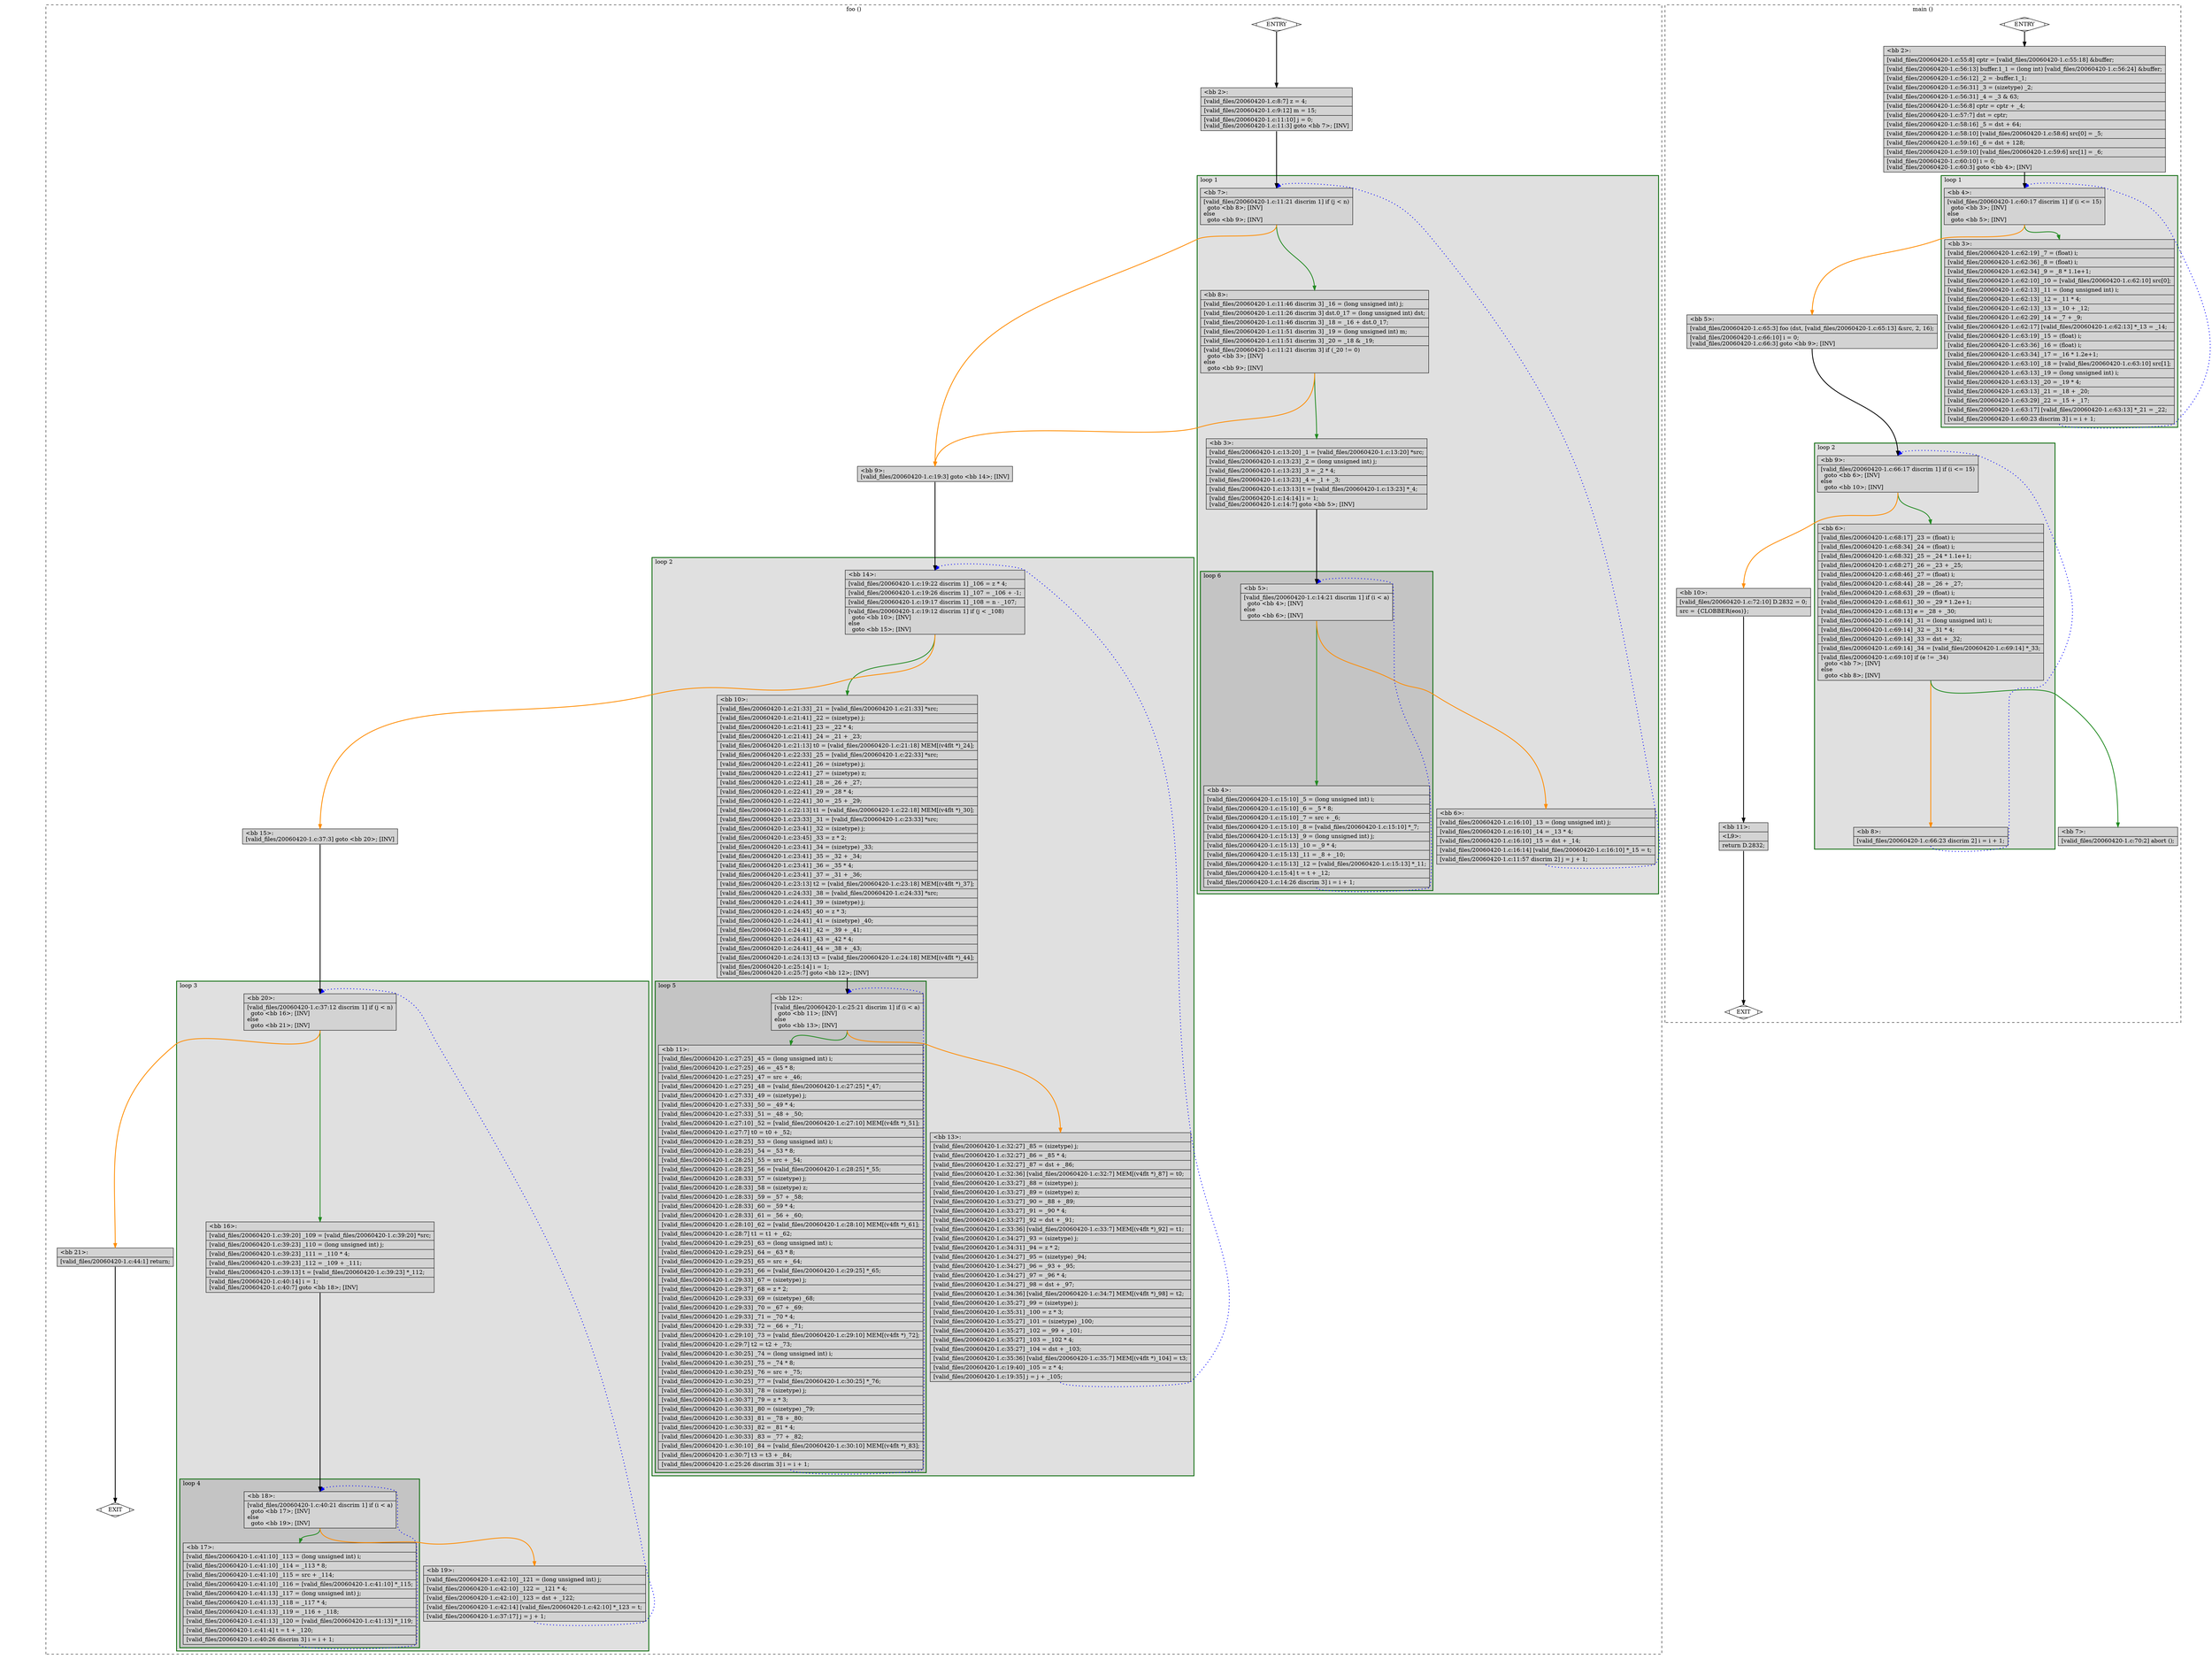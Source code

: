 digraph "a-20060420-1.c.015t.cfg" {
overlap=false;
subgraph "cluster_foo" {
	style="dashed";
	color="black";
	label="foo ()";
	subgraph cluster_0_3 {
	style="filled";
	color="darkgreen";
	fillcolor="grey88";
	label="loop 3";
	labeljust=l;
	penwidth=2;
	subgraph cluster_0_4 {
	style="filled";
	color="darkgreen";
	fillcolor="grey77";
	label="loop 4";
	labeljust=l;
	penwidth=2;
	fn_0_basic_block_18 [shape=record,style=filled,fillcolor=lightgrey,label="{\<bb\ 18\>:\l\
|[valid_files/20060420-1.c:40:21\ discrim\ 1]\ if\ (i\ \<\ a)\l\
\ \ goto\ \<bb\ 17\>;\ [INV]\l\
else\l\
\ \ goto\ \<bb\ 19\>;\ [INV]\l\
}"];

	fn_0_basic_block_17 [shape=record,style=filled,fillcolor=lightgrey,label="{\<bb\ 17\>:\l\
|[valid_files/20060420-1.c:41:10]\ _113\ =\ (long\ unsigned\ int)\ i;\l\
|[valid_files/20060420-1.c:41:10]\ _114\ =\ _113\ *\ 8;\l\
|[valid_files/20060420-1.c:41:10]\ _115\ =\ src\ +\ _114;\l\
|[valid_files/20060420-1.c:41:10]\ _116\ =\ [valid_files/20060420-1.c:41:10]\ *_115;\l\
|[valid_files/20060420-1.c:41:13]\ _117\ =\ (long\ unsigned\ int)\ j;\l\
|[valid_files/20060420-1.c:41:13]\ _118\ =\ _117\ *\ 4;\l\
|[valid_files/20060420-1.c:41:13]\ _119\ =\ _116\ +\ _118;\l\
|[valid_files/20060420-1.c:41:13]\ _120\ =\ [valid_files/20060420-1.c:41:13]\ *_119;\l\
|[valid_files/20060420-1.c:41:4]\ t\ =\ t\ +\ _120;\l\
|[valid_files/20060420-1.c:40:26\ discrim\ 3]\ i\ =\ i\ +\ 1;\l\
}"];

	}
	fn_0_basic_block_20 [shape=record,style=filled,fillcolor=lightgrey,label="{\<bb\ 20\>:\l\
|[valid_files/20060420-1.c:37:12\ discrim\ 1]\ if\ (j\ \<\ n)\l\
\ \ goto\ \<bb\ 16\>;\ [INV]\l\
else\l\
\ \ goto\ \<bb\ 21\>;\ [INV]\l\
}"];

	fn_0_basic_block_16 [shape=record,style=filled,fillcolor=lightgrey,label="{\<bb\ 16\>:\l\
|[valid_files/20060420-1.c:39:20]\ _109\ =\ [valid_files/20060420-1.c:39:20]\ *src;\l\
|[valid_files/20060420-1.c:39:23]\ _110\ =\ (long\ unsigned\ int)\ j;\l\
|[valid_files/20060420-1.c:39:23]\ _111\ =\ _110\ *\ 4;\l\
|[valid_files/20060420-1.c:39:23]\ _112\ =\ _109\ +\ _111;\l\
|[valid_files/20060420-1.c:39:13]\ t\ =\ [valid_files/20060420-1.c:39:23]\ *_112;\l\
|[valid_files/20060420-1.c:40:14]\ i\ =\ 1;\l\
[valid_files/20060420-1.c:40:7]\ goto\ \<bb\ 18\>;\ [INV]\l\
}"];

	fn_0_basic_block_19 [shape=record,style=filled,fillcolor=lightgrey,label="{\<bb\ 19\>:\l\
|[valid_files/20060420-1.c:42:10]\ _121\ =\ (long\ unsigned\ int)\ j;\l\
|[valid_files/20060420-1.c:42:10]\ _122\ =\ _121\ *\ 4;\l\
|[valid_files/20060420-1.c:42:10]\ _123\ =\ dst\ +\ _122;\l\
|[valid_files/20060420-1.c:42:14]\ [valid_files/20060420-1.c:42:10]\ *_123\ =\ t;\l\
|[valid_files/20060420-1.c:37:17]\ j\ =\ j\ +\ 1;\l\
}"];

	}
	subgraph cluster_0_2 {
	style="filled";
	color="darkgreen";
	fillcolor="grey88";
	label="loop 2";
	labeljust=l;
	penwidth=2;
	subgraph cluster_0_5 {
	style="filled";
	color="darkgreen";
	fillcolor="grey77";
	label="loop 5";
	labeljust=l;
	penwidth=2;
	fn_0_basic_block_12 [shape=record,style=filled,fillcolor=lightgrey,label="{\<bb\ 12\>:\l\
|[valid_files/20060420-1.c:25:21\ discrim\ 1]\ if\ (i\ \<\ a)\l\
\ \ goto\ \<bb\ 11\>;\ [INV]\l\
else\l\
\ \ goto\ \<bb\ 13\>;\ [INV]\l\
}"];

	fn_0_basic_block_11 [shape=record,style=filled,fillcolor=lightgrey,label="{\<bb\ 11\>:\l\
|[valid_files/20060420-1.c:27:25]\ _45\ =\ (long\ unsigned\ int)\ i;\l\
|[valid_files/20060420-1.c:27:25]\ _46\ =\ _45\ *\ 8;\l\
|[valid_files/20060420-1.c:27:25]\ _47\ =\ src\ +\ _46;\l\
|[valid_files/20060420-1.c:27:25]\ _48\ =\ [valid_files/20060420-1.c:27:25]\ *_47;\l\
|[valid_files/20060420-1.c:27:33]\ _49\ =\ (sizetype)\ j;\l\
|[valid_files/20060420-1.c:27:33]\ _50\ =\ _49\ *\ 4;\l\
|[valid_files/20060420-1.c:27:33]\ _51\ =\ _48\ +\ _50;\l\
|[valid_files/20060420-1.c:27:10]\ _52\ =\ [valid_files/20060420-1.c:27:10]\ MEM[(v4flt\ *)_51];\l\
|[valid_files/20060420-1.c:27:7]\ t0\ =\ t0\ +\ _52;\l\
|[valid_files/20060420-1.c:28:25]\ _53\ =\ (long\ unsigned\ int)\ i;\l\
|[valid_files/20060420-1.c:28:25]\ _54\ =\ _53\ *\ 8;\l\
|[valid_files/20060420-1.c:28:25]\ _55\ =\ src\ +\ _54;\l\
|[valid_files/20060420-1.c:28:25]\ _56\ =\ [valid_files/20060420-1.c:28:25]\ *_55;\l\
|[valid_files/20060420-1.c:28:33]\ _57\ =\ (sizetype)\ j;\l\
|[valid_files/20060420-1.c:28:33]\ _58\ =\ (sizetype)\ z;\l\
|[valid_files/20060420-1.c:28:33]\ _59\ =\ _57\ +\ _58;\l\
|[valid_files/20060420-1.c:28:33]\ _60\ =\ _59\ *\ 4;\l\
|[valid_files/20060420-1.c:28:33]\ _61\ =\ _56\ +\ _60;\l\
|[valid_files/20060420-1.c:28:10]\ _62\ =\ [valid_files/20060420-1.c:28:10]\ MEM[(v4flt\ *)_61];\l\
|[valid_files/20060420-1.c:28:7]\ t1\ =\ t1\ +\ _62;\l\
|[valid_files/20060420-1.c:29:25]\ _63\ =\ (long\ unsigned\ int)\ i;\l\
|[valid_files/20060420-1.c:29:25]\ _64\ =\ _63\ *\ 8;\l\
|[valid_files/20060420-1.c:29:25]\ _65\ =\ src\ +\ _64;\l\
|[valid_files/20060420-1.c:29:25]\ _66\ =\ [valid_files/20060420-1.c:29:25]\ *_65;\l\
|[valid_files/20060420-1.c:29:33]\ _67\ =\ (sizetype)\ j;\l\
|[valid_files/20060420-1.c:29:37]\ _68\ =\ z\ *\ 2;\l\
|[valid_files/20060420-1.c:29:33]\ _69\ =\ (sizetype)\ _68;\l\
|[valid_files/20060420-1.c:29:33]\ _70\ =\ _67\ +\ _69;\l\
|[valid_files/20060420-1.c:29:33]\ _71\ =\ _70\ *\ 4;\l\
|[valid_files/20060420-1.c:29:33]\ _72\ =\ _66\ +\ _71;\l\
|[valid_files/20060420-1.c:29:10]\ _73\ =\ [valid_files/20060420-1.c:29:10]\ MEM[(v4flt\ *)_72];\l\
|[valid_files/20060420-1.c:29:7]\ t2\ =\ t2\ +\ _73;\l\
|[valid_files/20060420-1.c:30:25]\ _74\ =\ (long\ unsigned\ int)\ i;\l\
|[valid_files/20060420-1.c:30:25]\ _75\ =\ _74\ *\ 8;\l\
|[valid_files/20060420-1.c:30:25]\ _76\ =\ src\ +\ _75;\l\
|[valid_files/20060420-1.c:30:25]\ _77\ =\ [valid_files/20060420-1.c:30:25]\ *_76;\l\
|[valid_files/20060420-1.c:30:33]\ _78\ =\ (sizetype)\ j;\l\
|[valid_files/20060420-1.c:30:37]\ _79\ =\ z\ *\ 3;\l\
|[valid_files/20060420-1.c:30:33]\ _80\ =\ (sizetype)\ _79;\l\
|[valid_files/20060420-1.c:30:33]\ _81\ =\ _78\ +\ _80;\l\
|[valid_files/20060420-1.c:30:33]\ _82\ =\ _81\ *\ 4;\l\
|[valid_files/20060420-1.c:30:33]\ _83\ =\ _77\ +\ _82;\l\
|[valid_files/20060420-1.c:30:10]\ _84\ =\ [valid_files/20060420-1.c:30:10]\ MEM[(v4flt\ *)_83];\l\
|[valid_files/20060420-1.c:30:7]\ t3\ =\ t3\ +\ _84;\l\
|[valid_files/20060420-1.c:25:26\ discrim\ 3]\ i\ =\ i\ +\ 1;\l\
}"];

	}
	fn_0_basic_block_14 [shape=record,style=filled,fillcolor=lightgrey,label="{\<bb\ 14\>:\l\
|[valid_files/20060420-1.c:19:22\ discrim\ 1]\ _106\ =\ z\ *\ 4;\l\
|[valid_files/20060420-1.c:19:26\ discrim\ 1]\ _107\ =\ _106\ +\ -1;\l\
|[valid_files/20060420-1.c:19:17\ discrim\ 1]\ _108\ =\ n\ -\ _107;\l\
|[valid_files/20060420-1.c:19:12\ discrim\ 1]\ if\ (j\ \<\ _108)\l\
\ \ goto\ \<bb\ 10\>;\ [INV]\l\
else\l\
\ \ goto\ \<bb\ 15\>;\ [INV]\l\
}"];

	fn_0_basic_block_10 [shape=record,style=filled,fillcolor=lightgrey,label="{\<bb\ 10\>:\l\
|[valid_files/20060420-1.c:21:33]\ _21\ =\ [valid_files/20060420-1.c:21:33]\ *src;\l\
|[valid_files/20060420-1.c:21:41]\ _22\ =\ (sizetype)\ j;\l\
|[valid_files/20060420-1.c:21:41]\ _23\ =\ _22\ *\ 4;\l\
|[valid_files/20060420-1.c:21:41]\ _24\ =\ _21\ +\ _23;\l\
|[valid_files/20060420-1.c:21:13]\ t0\ =\ [valid_files/20060420-1.c:21:18]\ MEM[(v4flt\ *)_24];\l\
|[valid_files/20060420-1.c:22:33]\ _25\ =\ [valid_files/20060420-1.c:22:33]\ *src;\l\
|[valid_files/20060420-1.c:22:41]\ _26\ =\ (sizetype)\ j;\l\
|[valid_files/20060420-1.c:22:41]\ _27\ =\ (sizetype)\ z;\l\
|[valid_files/20060420-1.c:22:41]\ _28\ =\ _26\ +\ _27;\l\
|[valid_files/20060420-1.c:22:41]\ _29\ =\ _28\ *\ 4;\l\
|[valid_files/20060420-1.c:22:41]\ _30\ =\ _25\ +\ _29;\l\
|[valid_files/20060420-1.c:22:13]\ t1\ =\ [valid_files/20060420-1.c:22:18]\ MEM[(v4flt\ *)_30];\l\
|[valid_files/20060420-1.c:23:33]\ _31\ =\ [valid_files/20060420-1.c:23:33]\ *src;\l\
|[valid_files/20060420-1.c:23:41]\ _32\ =\ (sizetype)\ j;\l\
|[valid_files/20060420-1.c:23:45]\ _33\ =\ z\ *\ 2;\l\
|[valid_files/20060420-1.c:23:41]\ _34\ =\ (sizetype)\ _33;\l\
|[valid_files/20060420-1.c:23:41]\ _35\ =\ _32\ +\ _34;\l\
|[valid_files/20060420-1.c:23:41]\ _36\ =\ _35\ *\ 4;\l\
|[valid_files/20060420-1.c:23:41]\ _37\ =\ _31\ +\ _36;\l\
|[valid_files/20060420-1.c:23:13]\ t2\ =\ [valid_files/20060420-1.c:23:18]\ MEM[(v4flt\ *)_37];\l\
|[valid_files/20060420-1.c:24:33]\ _38\ =\ [valid_files/20060420-1.c:24:33]\ *src;\l\
|[valid_files/20060420-1.c:24:41]\ _39\ =\ (sizetype)\ j;\l\
|[valid_files/20060420-1.c:24:45]\ _40\ =\ z\ *\ 3;\l\
|[valid_files/20060420-1.c:24:41]\ _41\ =\ (sizetype)\ _40;\l\
|[valid_files/20060420-1.c:24:41]\ _42\ =\ _39\ +\ _41;\l\
|[valid_files/20060420-1.c:24:41]\ _43\ =\ _42\ *\ 4;\l\
|[valid_files/20060420-1.c:24:41]\ _44\ =\ _38\ +\ _43;\l\
|[valid_files/20060420-1.c:24:13]\ t3\ =\ [valid_files/20060420-1.c:24:18]\ MEM[(v4flt\ *)_44];\l\
|[valid_files/20060420-1.c:25:14]\ i\ =\ 1;\l\
[valid_files/20060420-1.c:25:7]\ goto\ \<bb\ 12\>;\ [INV]\l\
}"];

	fn_0_basic_block_13 [shape=record,style=filled,fillcolor=lightgrey,label="{\<bb\ 13\>:\l\
|[valid_files/20060420-1.c:32:27]\ _85\ =\ (sizetype)\ j;\l\
|[valid_files/20060420-1.c:32:27]\ _86\ =\ _85\ *\ 4;\l\
|[valid_files/20060420-1.c:32:27]\ _87\ =\ dst\ +\ _86;\l\
|[valid_files/20060420-1.c:32:36]\ [valid_files/20060420-1.c:32:7]\ MEM[(v4flt\ *)_87]\ =\ t0;\l\
|[valid_files/20060420-1.c:33:27]\ _88\ =\ (sizetype)\ j;\l\
|[valid_files/20060420-1.c:33:27]\ _89\ =\ (sizetype)\ z;\l\
|[valid_files/20060420-1.c:33:27]\ _90\ =\ _88\ +\ _89;\l\
|[valid_files/20060420-1.c:33:27]\ _91\ =\ _90\ *\ 4;\l\
|[valid_files/20060420-1.c:33:27]\ _92\ =\ dst\ +\ _91;\l\
|[valid_files/20060420-1.c:33:36]\ [valid_files/20060420-1.c:33:7]\ MEM[(v4flt\ *)_92]\ =\ t1;\l\
|[valid_files/20060420-1.c:34:27]\ _93\ =\ (sizetype)\ j;\l\
|[valid_files/20060420-1.c:34:31]\ _94\ =\ z\ *\ 2;\l\
|[valid_files/20060420-1.c:34:27]\ _95\ =\ (sizetype)\ _94;\l\
|[valid_files/20060420-1.c:34:27]\ _96\ =\ _93\ +\ _95;\l\
|[valid_files/20060420-1.c:34:27]\ _97\ =\ _96\ *\ 4;\l\
|[valid_files/20060420-1.c:34:27]\ _98\ =\ dst\ +\ _97;\l\
|[valid_files/20060420-1.c:34:36]\ [valid_files/20060420-1.c:34:7]\ MEM[(v4flt\ *)_98]\ =\ t2;\l\
|[valid_files/20060420-1.c:35:27]\ _99\ =\ (sizetype)\ j;\l\
|[valid_files/20060420-1.c:35:31]\ _100\ =\ z\ *\ 3;\l\
|[valid_files/20060420-1.c:35:27]\ _101\ =\ (sizetype)\ _100;\l\
|[valid_files/20060420-1.c:35:27]\ _102\ =\ _99\ +\ _101;\l\
|[valid_files/20060420-1.c:35:27]\ _103\ =\ _102\ *\ 4;\l\
|[valid_files/20060420-1.c:35:27]\ _104\ =\ dst\ +\ _103;\l\
|[valid_files/20060420-1.c:35:36]\ [valid_files/20060420-1.c:35:7]\ MEM[(v4flt\ *)_104]\ =\ t3;\l\
|[valid_files/20060420-1.c:19:40]\ _105\ =\ z\ *\ 4;\l\
|[valid_files/20060420-1.c:19:35]\ j\ =\ j\ +\ _105;\l\
}"];

	}
	subgraph cluster_0_1 {
	style="filled";
	color="darkgreen";
	fillcolor="grey88";
	label="loop 1";
	labeljust=l;
	penwidth=2;
	subgraph cluster_0_6 {
	style="filled";
	color="darkgreen";
	fillcolor="grey77";
	label="loop 6";
	labeljust=l;
	penwidth=2;
	fn_0_basic_block_5 [shape=record,style=filled,fillcolor=lightgrey,label="{\<bb\ 5\>:\l\
|[valid_files/20060420-1.c:14:21\ discrim\ 1]\ if\ (i\ \<\ a)\l\
\ \ goto\ \<bb\ 4\>;\ [INV]\l\
else\l\
\ \ goto\ \<bb\ 6\>;\ [INV]\l\
}"];

	fn_0_basic_block_4 [shape=record,style=filled,fillcolor=lightgrey,label="{\<bb\ 4\>:\l\
|[valid_files/20060420-1.c:15:10]\ _5\ =\ (long\ unsigned\ int)\ i;\l\
|[valid_files/20060420-1.c:15:10]\ _6\ =\ _5\ *\ 8;\l\
|[valid_files/20060420-1.c:15:10]\ _7\ =\ src\ +\ _6;\l\
|[valid_files/20060420-1.c:15:10]\ _8\ =\ [valid_files/20060420-1.c:15:10]\ *_7;\l\
|[valid_files/20060420-1.c:15:13]\ _9\ =\ (long\ unsigned\ int)\ j;\l\
|[valid_files/20060420-1.c:15:13]\ _10\ =\ _9\ *\ 4;\l\
|[valid_files/20060420-1.c:15:13]\ _11\ =\ _8\ +\ _10;\l\
|[valid_files/20060420-1.c:15:13]\ _12\ =\ [valid_files/20060420-1.c:15:13]\ *_11;\l\
|[valid_files/20060420-1.c:15:4]\ t\ =\ t\ +\ _12;\l\
|[valid_files/20060420-1.c:14:26\ discrim\ 3]\ i\ =\ i\ +\ 1;\l\
}"];

	}
	fn_0_basic_block_7 [shape=record,style=filled,fillcolor=lightgrey,label="{\<bb\ 7\>:\l\
|[valid_files/20060420-1.c:11:21\ discrim\ 1]\ if\ (j\ \<\ n)\l\
\ \ goto\ \<bb\ 8\>;\ [INV]\l\
else\l\
\ \ goto\ \<bb\ 9\>;\ [INV]\l\
}"];

	fn_0_basic_block_8 [shape=record,style=filled,fillcolor=lightgrey,label="{\<bb\ 8\>:\l\
|[valid_files/20060420-1.c:11:46\ discrim\ 3]\ _16\ =\ (long\ unsigned\ int)\ j;\l\
|[valid_files/20060420-1.c:11:26\ discrim\ 3]\ dst.0_17\ =\ (long\ unsigned\ int)\ dst;\l\
|[valid_files/20060420-1.c:11:46\ discrim\ 3]\ _18\ =\ _16\ +\ dst.0_17;\l\
|[valid_files/20060420-1.c:11:51\ discrim\ 3]\ _19\ =\ (long\ unsigned\ int)\ m;\l\
|[valid_files/20060420-1.c:11:51\ discrim\ 3]\ _20\ =\ _18\ &\ _19;\l\
|[valid_files/20060420-1.c:11:21\ discrim\ 3]\ if\ (_20\ !=\ 0)\l\
\ \ goto\ \<bb\ 3\>;\ [INV]\l\
else\l\
\ \ goto\ \<bb\ 9\>;\ [INV]\l\
}"];

	fn_0_basic_block_3 [shape=record,style=filled,fillcolor=lightgrey,label="{\<bb\ 3\>:\l\
|[valid_files/20060420-1.c:13:20]\ _1\ =\ [valid_files/20060420-1.c:13:20]\ *src;\l\
|[valid_files/20060420-1.c:13:23]\ _2\ =\ (long\ unsigned\ int)\ j;\l\
|[valid_files/20060420-1.c:13:23]\ _3\ =\ _2\ *\ 4;\l\
|[valid_files/20060420-1.c:13:23]\ _4\ =\ _1\ +\ _3;\l\
|[valid_files/20060420-1.c:13:13]\ t\ =\ [valid_files/20060420-1.c:13:23]\ *_4;\l\
|[valid_files/20060420-1.c:14:14]\ i\ =\ 1;\l\
[valid_files/20060420-1.c:14:7]\ goto\ \<bb\ 5\>;\ [INV]\l\
}"];

	fn_0_basic_block_6 [shape=record,style=filled,fillcolor=lightgrey,label="{\<bb\ 6\>:\l\
|[valid_files/20060420-1.c:16:10]\ _13\ =\ (long\ unsigned\ int)\ j;\l\
|[valid_files/20060420-1.c:16:10]\ _14\ =\ _13\ *\ 4;\l\
|[valid_files/20060420-1.c:16:10]\ _15\ =\ dst\ +\ _14;\l\
|[valid_files/20060420-1.c:16:14]\ [valid_files/20060420-1.c:16:10]\ *_15\ =\ t;\l\
|[valid_files/20060420-1.c:11:57\ discrim\ 2]\ j\ =\ j\ +\ 1;\l\
}"];

	}
	fn_0_basic_block_0 [shape=Mdiamond,style=filled,fillcolor=white,label="ENTRY"];

	fn_0_basic_block_1 [shape=Mdiamond,style=filled,fillcolor=white,label="EXIT"];

	fn_0_basic_block_2 [shape=record,style=filled,fillcolor=lightgrey,label="{\<bb\ 2\>:\l\
|[valid_files/20060420-1.c:8:7]\ z\ =\ 4;\l\
|[valid_files/20060420-1.c:9:12]\ m\ =\ 15;\l\
|[valid_files/20060420-1.c:11:10]\ j\ =\ 0;\l\
[valid_files/20060420-1.c:11:3]\ goto\ \<bb\ 7\>;\ [INV]\l\
}"];

	fn_0_basic_block_9 [shape=record,style=filled,fillcolor=lightgrey,label="{\<bb\ 9\>:\l\
[valid_files/20060420-1.c:19:3]\ goto\ \<bb\ 14\>;\ [INV]\l\
}"];

	fn_0_basic_block_15 [shape=record,style=filled,fillcolor=lightgrey,label="{\<bb\ 15\>:\l\
[valid_files/20060420-1.c:37:3]\ goto\ \<bb\ 20\>;\ [INV]\l\
}"];

	fn_0_basic_block_21 [shape=record,style=filled,fillcolor=lightgrey,label="{\<bb\ 21\>:\l\
|[valid_files/20060420-1.c:44:1]\ return;\l\
}"];

	fn_0_basic_block_0:s -> fn_0_basic_block_2:n [style="solid,bold",color=black,weight=100,constraint=true];
	fn_0_basic_block_2:s -> fn_0_basic_block_7:n [style="solid,bold",color=black,weight=100,constraint=true];
	fn_0_basic_block_3:s -> fn_0_basic_block_5:n [style="solid,bold",color=black,weight=100,constraint=true];
	fn_0_basic_block_4:s -> fn_0_basic_block_5:n [style="dotted,bold",color=blue,weight=10,constraint=false];
	fn_0_basic_block_5:s -> fn_0_basic_block_4:n [style="solid,bold",color=forestgreen,weight=10,constraint=true];
	fn_0_basic_block_5:s -> fn_0_basic_block_6:n [style="solid,bold",color=darkorange,weight=10,constraint=true];
	fn_0_basic_block_6:s -> fn_0_basic_block_7:n [style="dotted,bold",color=blue,weight=10,constraint=false];
	fn_0_basic_block_7:s -> fn_0_basic_block_8:n [style="solid,bold",color=forestgreen,weight=10,constraint=true];
	fn_0_basic_block_7:s -> fn_0_basic_block_9:n [style="solid,bold",color=darkorange,weight=10,constraint=true];
	fn_0_basic_block_8:s -> fn_0_basic_block_3:n [style="solid,bold",color=forestgreen,weight=10,constraint=true];
	fn_0_basic_block_8:s -> fn_0_basic_block_9:n [style="solid,bold",color=darkorange,weight=10,constraint=true];
	fn_0_basic_block_9:s -> fn_0_basic_block_14:n [style="solid,bold",color=black,weight=100,constraint=true];
	fn_0_basic_block_10:s -> fn_0_basic_block_12:n [style="solid,bold",color=black,weight=100,constraint=true];
	fn_0_basic_block_11:s -> fn_0_basic_block_12:n [style="dotted,bold",color=blue,weight=10,constraint=false];
	fn_0_basic_block_12:s -> fn_0_basic_block_11:n [style="solid,bold",color=forestgreen,weight=10,constraint=true];
	fn_0_basic_block_12:s -> fn_0_basic_block_13:n [style="solid,bold",color=darkorange,weight=10,constraint=true];
	fn_0_basic_block_13:s -> fn_0_basic_block_14:n [style="dotted,bold",color=blue,weight=10,constraint=false];
	fn_0_basic_block_14:s -> fn_0_basic_block_10:n [style="solid,bold",color=forestgreen,weight=10,constraint=true];
	fn_0_basic_block_14:s -> fn_0_basic_block_15:n [style="solid,bold",color=darkorange,weight=10,constraint=true];
	fn_0_basic_block_15:s -> fn_0_basic_block_20:n [style="solid,bold",color=black,weight=100,constraint=true];
	fn_0_basic_block_16:s -> fn_0_basic_block_18:n [style="solid,bold",color=black,weight=100,constraint=true];
	fn_0_basic_block_17:s -> fn_0_basic_block_18:n [style="dotted,bold",color=blue,weight=10,constraint=false];
	fn_0_basic_block_18:s -> fn_0_basic_block_17:n [style="solid,bold",color=forestgreen,weight=10,constraint=true];
	fn_0_basic_block_18:s -> fn_0_basic_block_19:n [style="solid,bold",color=darkorange,weight=10,constraint=true];
	fn_0_basic_block_19:s -> fn_0_basic_block_20:n [style="dotted,bold",color=blue,weight=10,constraint=false];
	fn_0_basic_block_20:s -> fn_0_basic_block_16:n [style="solid,bold",color=forestgreen,weight=10,constraint=true];
	fn_0_basic_block_20:s -> fn_0_basic_block_21:n [style="solid,bold",color=darkorange,weight=10,constraint=true];
	fn_0_basic_block_21:s -> fn_0_basic_block_1:n [style="solid,bold",color=black,weight=10,constraint=true];
	fn_0_basic_block_0:s -> fn_0_basic_block_1:n [style="invis",constraint=true];
}
subgraph "cluster_main" {
	style="dashed";
	color="black";
	label="main ()";
	subgraph cluster_1_2 {
	style="filled";
	color="darkgreen";
	fillcolor="grey88";
	label="loop 2";
	labeljust=l;
	penwidth=2;
	fn_1_basic_block_9 [shape=record,style=filled,fillcolor=lightgrey,label="{\<bb\ 9\>:\l\
|[valid_files/20060420-1.c:66:17\ discrim\ 1]\ if\ (i\ \<=\ 15)\l\
\ \ goto\ \<bb\ 6\>;\ [INV]\l\
else\l\
\ \ goto\ \<bb\ 10\>;\ [INV]\l\
}"];

	fn_1_basic_block_6 [shape=record,style=filled,fillcolor=lightgrey,label="{\<bb\ 6\>:\l\
|[valid_files/20060420-1.c:68:17]\ _23\ =\ (float)\ i;\l\
|[valid_files/20060420-1.c:68:34]\ _24\ =\ (float)\ i;\l\
|[valid_files/20060420-1.c:68:32]\ _25\ =\ _24\ *\ 1.1e+1;\l\
|[valid_files/20060420-1.c:68:27]\ _26\ =\ _23\ +\ _25;\l\
|[valid_files/20060420-1.c:68:46]\ _27\ =\ (float)\ i;\l\
|[valid_files/20060420-1.c:68:44]\ _28\ =\ _26\ +\ _27;\l\
|[valid_files/20060420-1.c:68:63]\ _29\ =\ (float)\ i;\l\
|[valid_files/20060420-1.c:68:61]\ _30\ =\ _29\ *\ 1.2e+1;\l\
|[valid_files/20060420-1.c:68:13]\ e\ =\ _28\ +\ _30;\l\
|[valid_files/20060420-1.c:69:14]\ _31\ =\ (long\ unsigned\ int)\ i;\l\
|[valid_files/20060420-1.c:69:14]\ _32\ =\ _31\ *\ 4;\l\
|[valid_files/20060420-1.c:69:14]\ _33\ =\ dst\ +\ _32;\l\
|[valid_files/20060420-1.c:69:14]\ _34\ =\ [valid_files/20060420-1.c:69:14]\ *_33;\l\
|[valid_files/20060420-1.c:69:10]\ if\ (e\ !=\ _34)\l\
\ \ goto\ \<bb\ 7\>;\ [INV]\l\
else\l\
\ \ goto\ \<bb\ 8\>;\ [INV]\l\
}"];

	fn_1_basic_block_8 [shape=record,style=filled,fillcolor=lightgrey,label="{\<bb\ 8\>:\l\
|[valid_files/20060420-1.c:66:23\ discrim\ 2]\ i\ =\ i\ +\ 1;\l\
}"];

	}
	subgraph cluster_1_1 {
	style="filled";
	color="darkgreen";
	fillcolor="grey88";
	label="loop 1";
	labeljust=l;
	penwidth=2;
	fn_1_basic_block_4 [shape=record,style=filled,fillcolor=lightgrey,label="{\<bb\ 4\>:\l\
|[valid_files/20060420-1.c:60:17\ discrim\ 1]\ if\ (i\ \<=\ 15)\l\
\ \ goto\ \<bb\ 3\>;\ [INV]\l\
else\l\
\ \ goto\ \<bb\ 5\>;\ [INV]\l\
}"];

	fn_1_basic_block_3 [shape=record,style=filled,fillcolor=lightgrey,label="{\<bb\ 3\>:\l\
|[valid_files/20060420-1.c:62:19]\ _7\ =\ (float)\ i;\l\
|[valid_files/20060420-1.c:62:36]\ _8\ =\ (float)\ i;\l\
|[valid_files/20060420-1.c:62:34]\ _9\ =\ _8\ *\ 1.1e+1;\l\
|[valid_files/20060420-1.c:62:10]\ _10\ =\ [valid_files/20060420-1.c:62:10]\ src[0];\l\
|[valid_files/20060420-1.c:62:13]\ _11\ =\ (long\ unsigned\ int)\ i;\l\
|[valid_files/20060420-1.c:62:13]\ _12\ =\ _11\ *\ 4;\l\
|[valid_files/20060420-1.c:62:13]\ _13\ =\ _10\ +\ _12;\l\
|[valid_files/20060420-1.c:62:29]\ _14\ =\ _7\ +\ _9;\l\
|[valid_files/20060420-1.c:62:17]\ [valid_files/20060420-1.c:62:13]\ *_13\ =\ _14;\l\
|[valid_files/20060420-1.c:63:19]\ _15\ =\ (float)\ i;\l\
|[valid_files/20060420-1.c:63:36]\ _16\ =\ (float)\ i;\l\
|[valid_files/20060420-1.c:63:34]\ _17\ =\ _16\ *\ 1.2e+1;\l\
|[valid_files/20060420-1.c:63:10]\ _18\ =\ [valid_files/20060420-1.c:63:10]\ src[1];\l\
|[valid_files/20060420-1.c:63:13]\ _19\ =\ (long\ unsigned\ int)\ i;\l\
|[valid_files/20060420-1.c:63:13]\ _20\ =\ _19\ *\ 4;\l\
|[valid_files/20060420-1.c:63:13]\ _21\ =\ _18\ +\ _20;\l\
|[valid_files/20060420-1.c:63:29]\ _22\ =\ _15\ +\ _17;\l\
|[valid_files/20060420-1.c:63:17]\ [valid_files/20060420-1.c:63:13]\ *_21\ =\ _22;\l\
|[valid_files/20060420-1.c:60:23\ discrim\ 3]\ i\ =\ i\ +\ 1;\l\
}"];

	}
	fn_1_basic_block_0 [shape=Mdiamond,style=filled,fillcolor=white,label="ENTRY"];

	fn_1_basic_block_1 [shape=Mdiamond,style=filled,fillcolor=white,label="EXIT"];

	fn_1_basic_block_2 [shape=record,style=filled,fillcolor=lightgrey,label="{\<bb\ 2\>:\l\
|[valid_files/20060420-1.c:55:8]\ cptr\ =\ [valid_files/20060420-1.c:55:18]\ &buffer;\l\
|[valid_files/20060420-1.c:56:13]\ buffer.1_1\ =\ (long\ int)\ [valid_files/20060420-1.c:56:24]\ &buffer;\l\
|[valid_files/20060420-1.c:56:12]\ _2\ =\ -buffer.1_1;\l\
|[valid_files/20060420-1.c:56:31]\ _3\ =\ (sizetype)\ _2;\l\
|[valid_files/20060420-1.c:56:31]\ _4\ =\ _3\ &\ 63;\l\
|[valid_files/20060420-1.c:56:8]\ cptr\ =\ cptr\ +\ _4;\l\
|[valid_files/20060420-1.c:57:7]\ dst\ =\ cptr;\l\
|[valid_files/20060420-1.c:58:16]\ _5\ =\ dst\ +\ 64;\l\
|[valid_files/20060420-1.c:58:10]\ [valid_files/20060420-1.c:58:6]\ src[0]\ =\ _5;\l\
|[valid_files/20060420-1.c:59:16]\ _6\ =\ dst\ +\ 128;\l\
|[valid_files/20060420-1.c:59:10]\ [valid_files/20060420-1.c:59:6]\ src[1]\ =\ _6;\l\
|[valid_files/20060420-1.c:60:10]\ i\ =\ 0;\l\
[valid_files/20060420-1.c:60:3]\ goto\ \<bb\ 4\>;\ [INV]\l\
}"];

	fn_1_basic_block_5 [shape=record,style=filled,fillcolor=lightgrey,label="{\<bb\ 5\>:\l\
|[valid_files/20060420-1.c:65:3]\ foo\ (dst,\ [valid_files/20060420-1.c:65:13]\ &src,\ 2,\ 16);\l\
|[valid_files/20060420-1.c:66:10]\ i\ =\ 0;\l\
[valid_files/20060420-1.c:66:3]\ goto\ \<bb\ 9\>;\ [INV]\l\
}"];

	fn_1_basic_block_7 [shape=record,style=filled,fillcolor=lightgrey,label="{\<bb\ 7\>:\l\
|[valid_files/20060420-1.c:70:2]\ abort\ ();\l\
}"];

	fn_1_basic_block_10 [shape=record,style=filled,fillcolor=lightgrey,label="{\<bb\ 10\>:\l\
|[valid_files/20060420-1.c:72:10]\ D.2832\ =\ 0;\l\
|src\ =\ \{CLOBBER(eos)\};\l\
}"];

	fn_1_basic_block_11 [shape=record,style=filled,fillcolor=lightgrey,label="{\<bb\ 11\>:\l\
|\<L9\>:\l\
|return\ D.2832;\l\
}"];

	fn_1_basic_block_0:s -> fn_1_basic_block_2:n [style="solid,bold",color=black,weight=100,constraint=true];
	fn_1_basic_block_2:s -> fn_1_basic_block_4:n [style="solid,bold",color=black,weight=100,constraint=true];
	fn_1_basic_block_3:s -> fn_1_basic_block_4:n [style="dotted,bold",color=blue,weight=10,constraint=false];
	fn_1_basic_block_4:s -> fn_1_basic_block_3:n [style="solid,bold",color=forestgreen,weight=10,constraint=true];
	fn_1_basic_block_4:s -> fn_1_basic_block_5:n [style="solid,bold",color=darkorange,weight=10,constraint=true];
	fn_1_basic_block_5:s -> fn_1_basic_block_9:n [style="solid,bold",color=black,weight=100,constraint=true];
	fn_1_basic_block_6:s -> fn_1_basic_block_7:n [style="solid,bold",color=forestgreen,weight=10,constraint=true];
	fn_1_basic_block_6:s -> fn_1_basic_block_8:n [style="solid,bold",color=darkorange,weight=10,constraint=true];
	fn_1_basic_block_8:s -> fn_1_basic_block_9:n [style="dotted,bold",color=blue,weight=10,constraint=false];
	fn_1_basic_block_9:s -> fn_1_basic_block_6:n [style="solid,bold",color=forestgreen,weight=10,constraint=true];
	fn_1_basic_block_9:s -> fn_1_basic_block_10:n [style="solid,bold",color=darkorange,weight=10,constraint=true];
	fn_1_basic_block_10:s -> fn_1_basic_block_11:n [style="solid,bold",color=black,weight=100,constraint=true];
	fn_1_basic_block_11:s -> fn_1_basic_block_1:n [style="solid,bold",color=black,weight=10,constraint=true];
	fn_1_basic_block_0:s -> fn_1_basic_block_1:n [style="invis",constraint=true];
}
}

